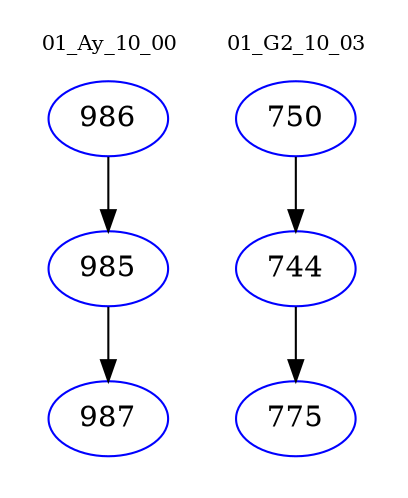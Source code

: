 digraph{
subgraph cluster_0 {
color = white
label = "01_Ay_10_00";
fontsize=10;
T0_986 [label="986", color="blue"]
T0_986 -> T0_985 [color="black"]
T0_985 [label="985", color="blue"]
T0_985 -> T0_987 [color="black"]
T0_987 [label="987", color="blue"]
}
subgraph cluster_1 {
color = white
label = "01_G2_10_03";
fontsize=10;
T1_750 [label="750", color="blue"]
T1_750 -> T1_744 [color="black"]
T1_744 [label="744", color="blue"]
T1_744 -> T1_775 [color="black"]
T1_775 [label="775", color="blue"]
}
}
